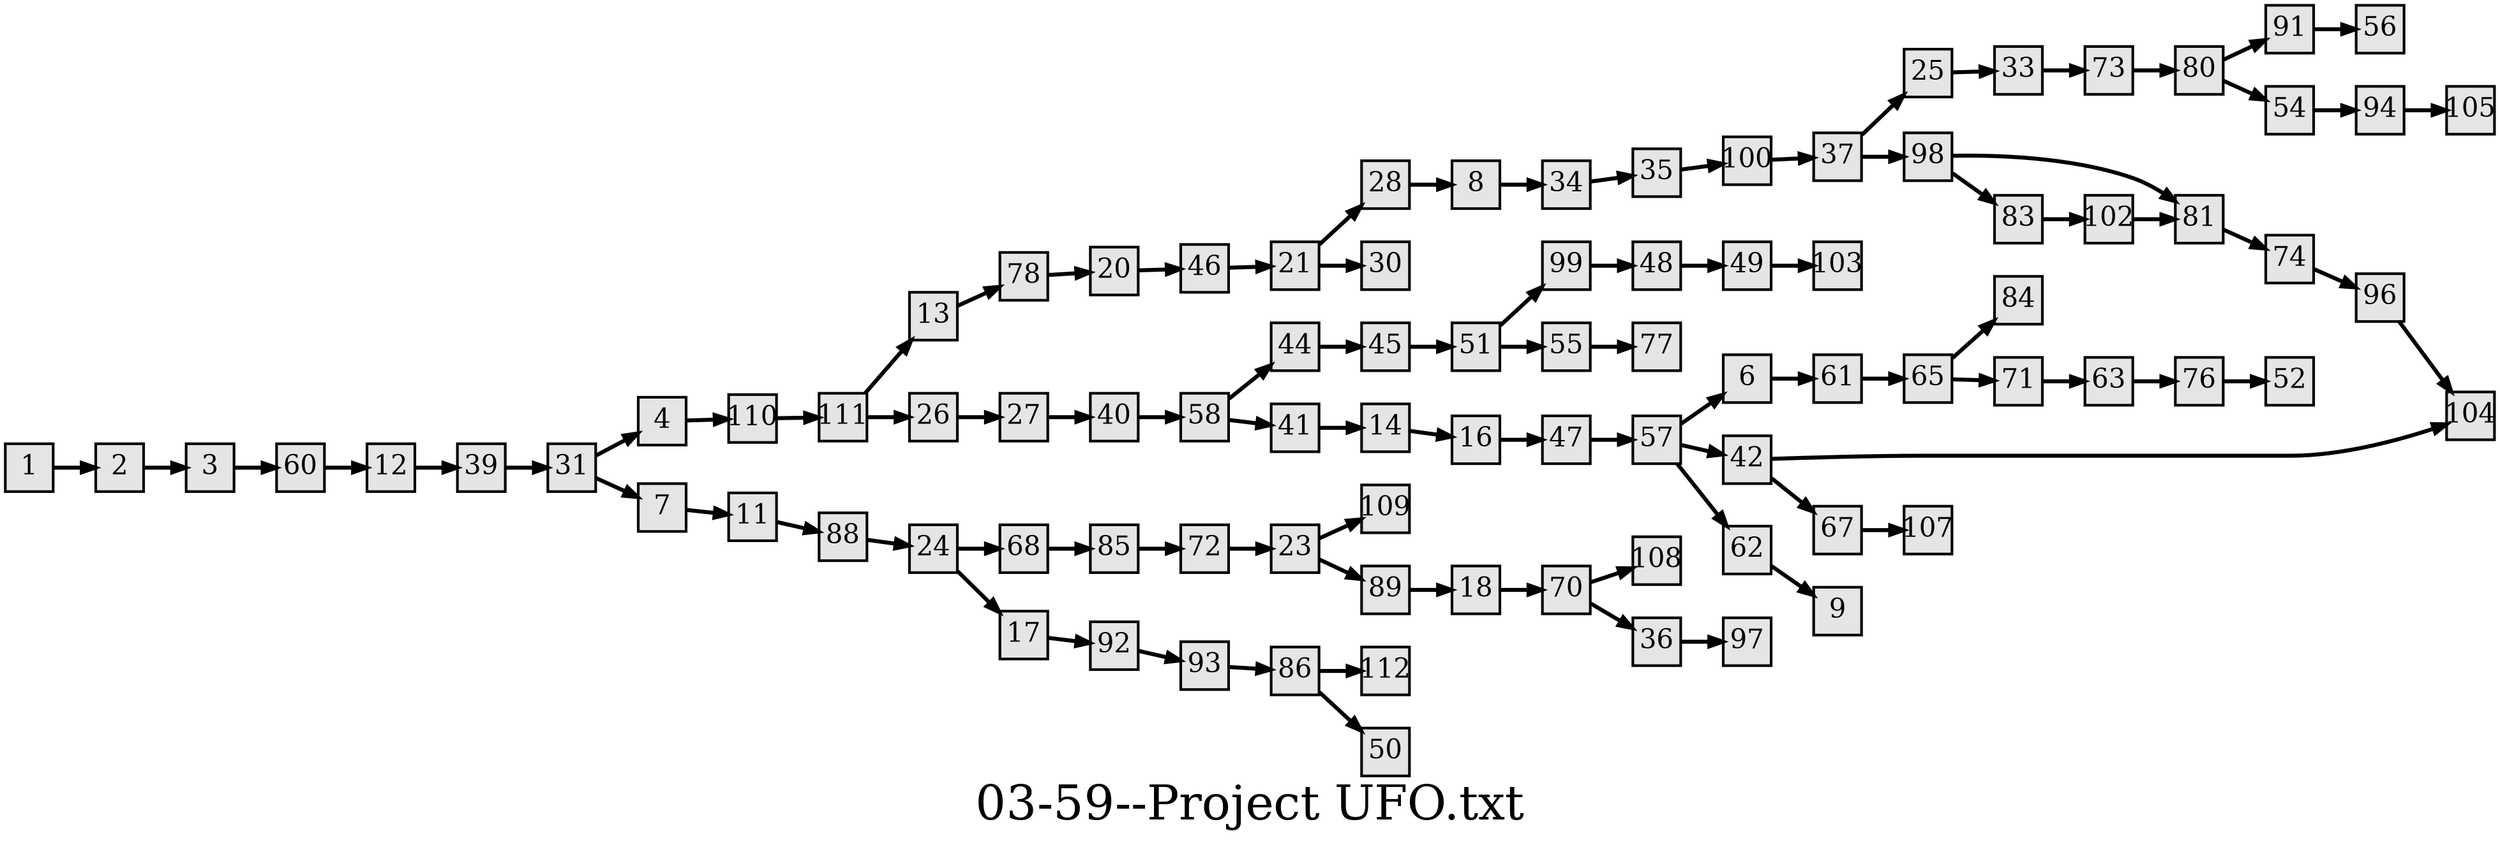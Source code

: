 digraph g{
  graph [ label="03-59--Project UFO.txt" rankdir=LR, ordering=out, fontsize=36, nodesep="0.35", ranksep="0.45"];
  node  [shape=rect, penwidth=2, fontsize=20, style=filled, fillcolor=grey90, margin="0,0", labelfloat=true, regular=true, fixedsize=true];
  edge  [labelfloat=true, penwidth=3, fontsize=12];
  1 -> 2;
  2 -> 3;
  3 -> 60;
  4 -> 110;
  6 -> 61;
  7 -> 11;
  8 -> 34;
  11 -> 88;
  12 -> 39;
  13 -> 78;
  14 -> 16;
  16 -> 47;
  17 -> 92;
  18 -> 70;
  20 -> 46;
  21 -> 28;
  21 -> 30;
  23 -> 109;
  23 -> 89;
  24 -> 68;
  24 -> 17;
  25 -> 33;
  26 -> 27;
  27 -> 40;
  28 -> 8;
  31 -> 4;
  31 -> 7;
  33 -> 73;
  34 -> 35;
  35 -> 100;
  36 -> 97;
  37 -> 25;
  37 -> 98;
  39 -> 31;
  40 -> 58;
  41 -> 14;
  42 -> 104;
  42 -> 67;
  44 -> 45;
  45 -> 51;
  46 -> 21;
  47 -> 57;
  48 -> 49;
  49 -> 103;
  51 -> 99;
  51 -> 55;
  54 -> 94;
  55 -> 77;
  57 -> 6;
  57 -> 42;
  57 -> 62;
  58 -> 44;
  58 -> 41;
  60 -> 12;
  61 -> 65;
  62 -> 9;
  63 -> 76;
  65 -> 84;
  65 -> 71;
  67 -> 107;
  68 -> 85;
  70 -> 108;
  70 -> 36;
  71 -> 63;
  72 -> 23;
  73 -> 80;
  74 -> 96;
  76 -> 52;
  78 -> 20;
  80 -> 91;
  80 -> 54;
  81 -> 74;
  83 -> 102;
  85 -> 72;
  86 -> 112;
  86 -> 50;
  88 -> 24;
  89 -> 18;
  91 -> 56;
  92 -> 93;
  93 -> 86;
  94 -> 105;
  96 -> 104;
  98 -> 81;
  98 -> 83;
  99 -> 48;
  100 -> 37;
  102 -> 81;
  110 -> 111;
  111 -> 13;
  111 -> 26;
}

